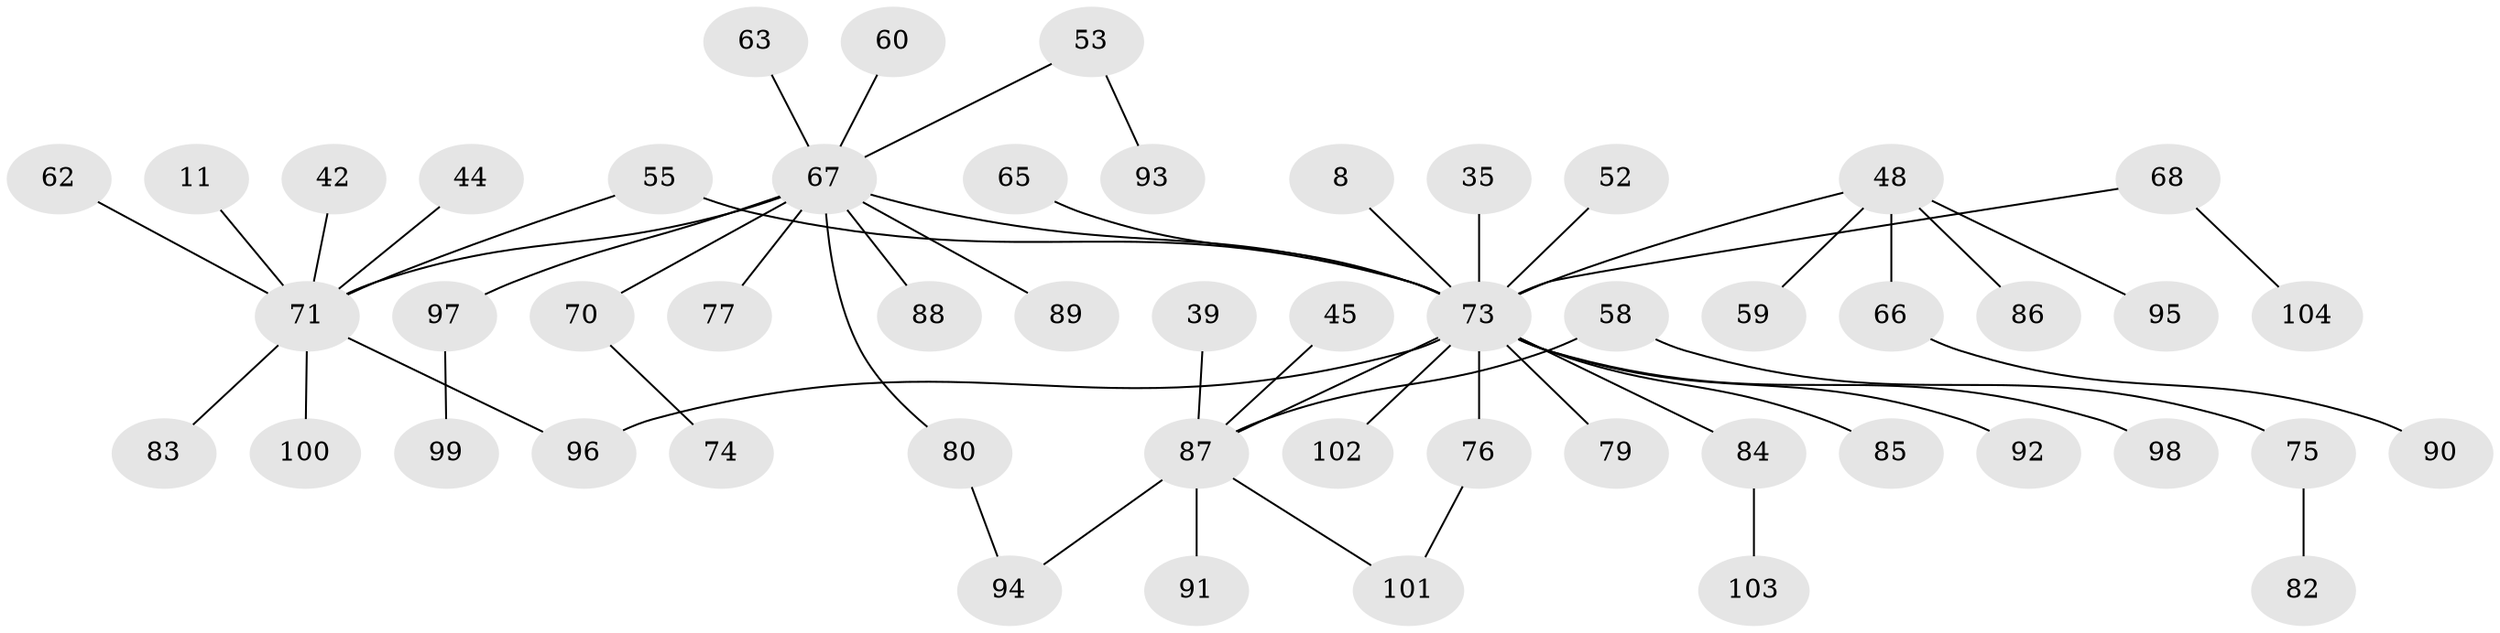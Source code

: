 // original degree distribution, {3: 0.16346153846153846, 10: 0.009615384615384616, 5: 0.019230769230769232, 4: 0.08653846153846154, 8: 0.009615384615384616, 1: 0.41346153846153844, 6: 0.019230769230769232, 2: 0.27884615384615385}
// Generated by graph-tools (version 1.1) at 2025/41/03/09/25 04:41:29]
// undirected, 52 vertices, 55 edges
graph export_dot {
graph [start="1"]
  node [color=gray90,style=filled];
  8;
  11;
  35;
  39;
  42 [super="+29+38"];
  44;
  45 [super="+33"];
  48 [super="+5+26"];
  52;
  53 [super="+50"];
  55;
  58 [super="+54"];
  59;
  60;
  62;
  63;
  65 [super="+41"];
  66;
  67 [super="+16+64+43"];
  68;
  70 [super="+46"];
  71 [super="+10+69+56"];
  73 [super="+23+72+31+34+2"];
  74;
  75;
  76;
  77;
  79;
  80;
  82;
  83;
  84;
  85 [super="+32"];
  86;
  87 [super="+36+57+28+81"];
  88;
  89;
  90;
  91;
  92;
  93;
  94;
  95;
  96 [super="+78"];
  97;
  98;
  99;
  100;
  101;
  102;
  103;
  104;
  8 -- 73;
  11 -- 71;
  35 -- 73;
  39 -- 87;
  42 -- 71;
  44 -- 71;
  45 -- 87;
  48 -- 73;
  48 -- 59;
  48 -- 66;
  48 -- 86;
  48 -- 95;
  52 -- 73;
  53 -- 93;
  53 -- 67;
  55 -- 71;
  55 -- 73;
  58 -- 75;
  58 -- 87;
  60 -- 67;
  62 -- 71;
  63 -- 67;
  65 -- 73;
  66 -- 90;
  67 -- 80;
  67 -- 73 [weight=3];
  67 -- 97;
  67 -- 71 [weight=3];
  67 -- 77;
  67 -- 88;
  67 -- 89;
  67 -- 70;
  68 -- 104;
  68 -- 73;
  70 -- 74;
  71 -- 100;
  71 -- 83;
  71 -- 96;
  73 -- 102;
  73 -- 76;
  73 -- 79;
  73 -- 84;
  73 -- 92;
  73 -- 98;
  73 -- 87 [weight=4];
  73 -- 85;
  73 -- 96;
  75 -- 82;
  76 -- 101;
  80 -- 94;
  84 -- 103;
  87 -- 94;
  87 -- 101;
  87 -- 91;
  97 -- 99;
}
